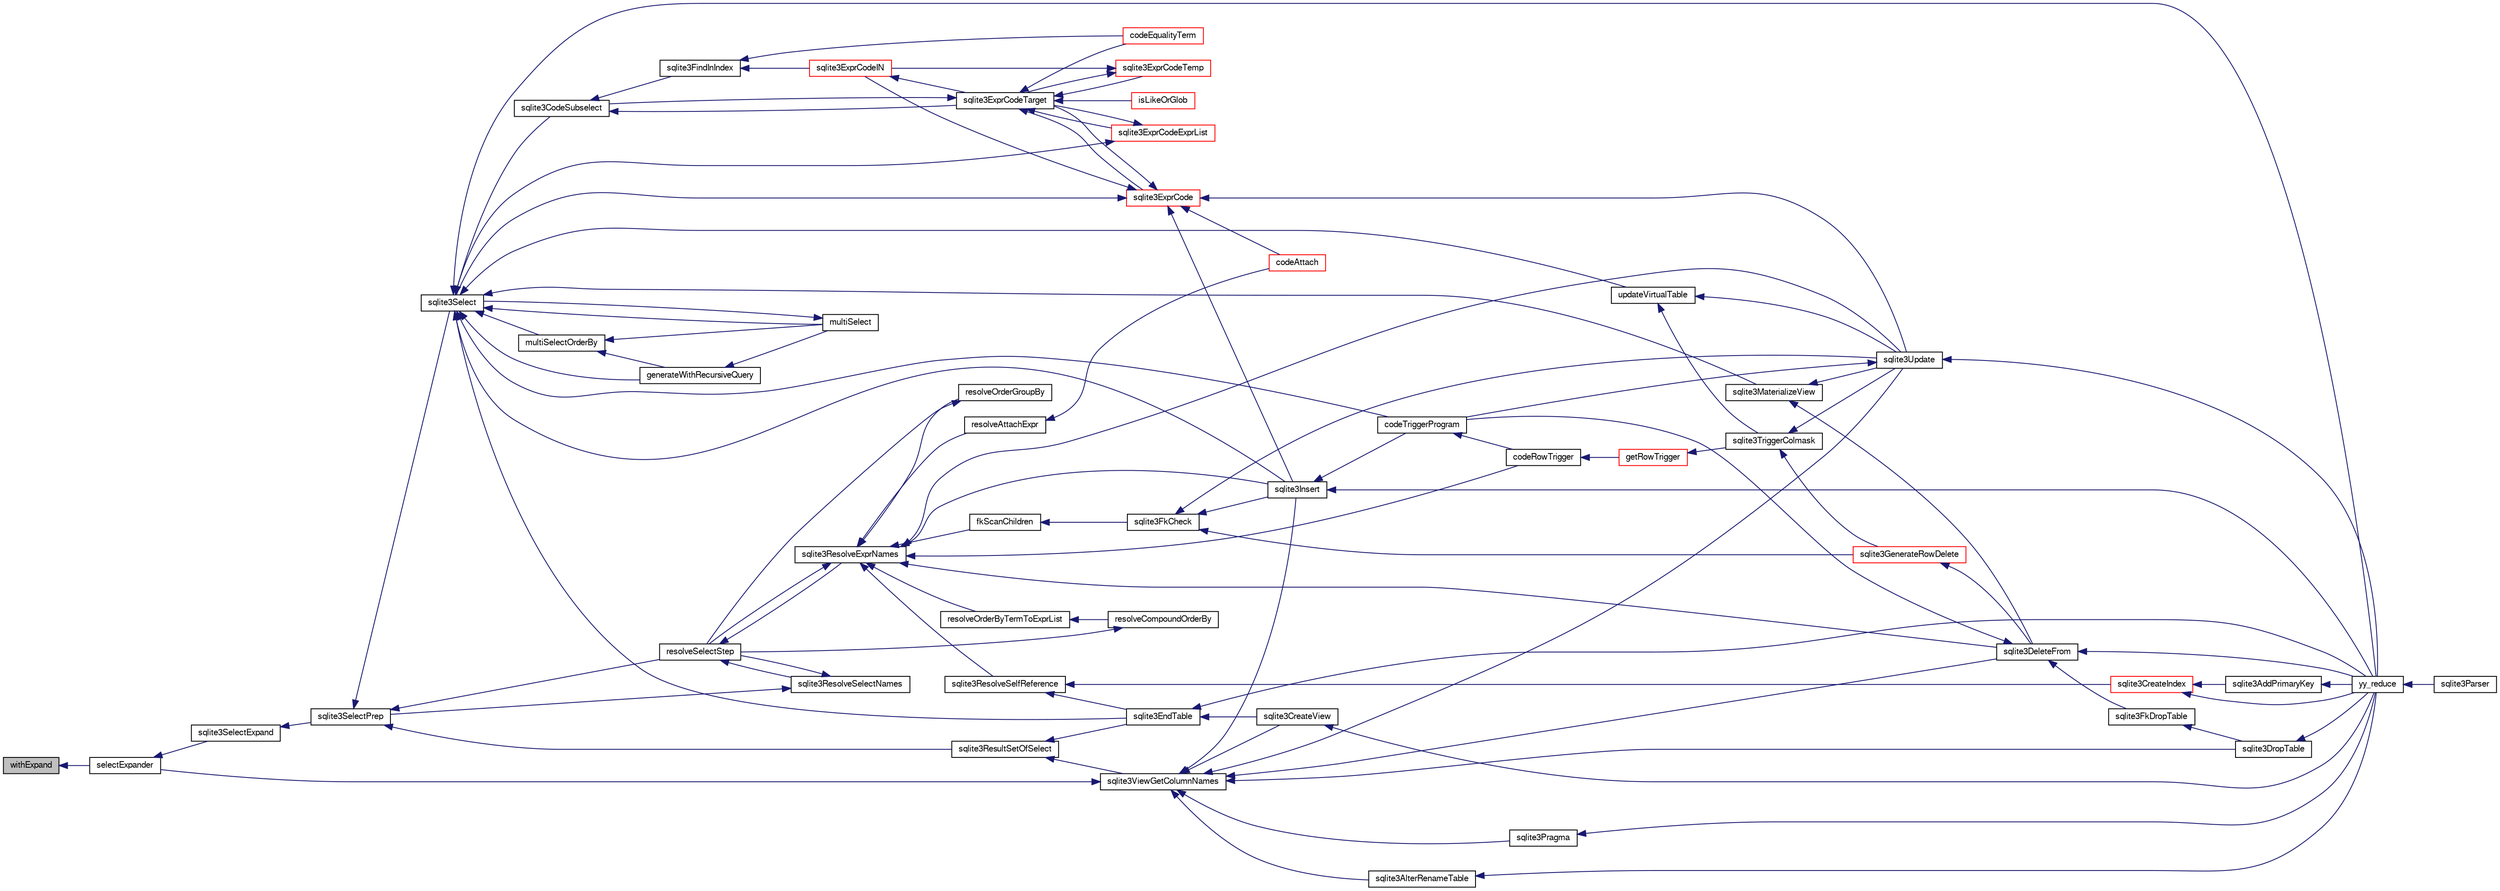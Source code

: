 digraph "withExpand"
{
  edge [fontname="FreeSans",fontsize="10",labelfontname="FreeSans",labelfontsize="10"];
  node [fontname="FreeSans",fontsize="10",shape=record];
  rankdir="LR";
  Node924114 [label="withExpand",height=0.2,width=0.4,color="black", fillcolor="grey75", style="filled", fontcolor="black"];
  Node924114 -> Node924115 [dir="back",color="midnightblue",fontsize="10",style="solid",fontname="FreeSans"];
  Node924115 [label="selectExpander",height=0.2,width=0.4,color="black", fillcolor="white", style="filled",URL="$sqlite3_8c.html#abee977318fbf74531340c6e41b0ca953"];
  Node924115 -> Node924116 [dir="back",color="midnightblue",fontsize="10",style="solid",fontname="FreeSans"];
  Node924116 [label="sqlite3SelectExpand",height=0.2,width=0.4,color="black", fillcolor="white", style="filled",URL="$sqlite3_8c.html#ae55acd1d8219505e629c2148950fa3de"];
  Node924116 -> Node924117 [dir="back",color="midnightblue",fontsize="10",style="solid",fontname="FreeSans"];
  Node924117 [label="sqlite3SelectPrep",height=0.2,width=0.4,color="black", fillcolor="white", style="filled",URL="$sqlite3_8c.html#aa4385bd53c0a43dea72fbc23cc78e1c6"];
  Node924117 -> Node924118 [dir="back",color="midnightblue",fontsize="10",style="solid",fontname="FreeSans"];
  Node924118 [label="resolveSelectStep",height=0.2,width=0.4,color="black", fillcolor="white", style="filled",URL="$sqlite3_8c.html#a0b9015a9e505c63fd104dcbad672c814"];
  Node924118 -> Node924119 [dir="back",color="midnightblue",fontsize="10",style="solid",fontname="FreeSans"];
  Node924119 [label="sqlite3ResolveExprNames",height=0.2,width=0.4,color="black", fillcolor="white", style="filled",URL="$sqlite3_8c.html#a537cf717a3f847807d3a3fd65da636ad"];
  Node924119 -> Node924120 [dir="back",color="midnightblue",fontsize="10",style="solid",fontname="FreeSans"];
  Node924120 [label="resolveOrderByTermToExprList",height=0.2,width=0.4,color="black", fillcolor="white", style="filled",URL="$sqlite3_8c.html#ac7f7eabdc769257622ad90aac3e02fe6"];
  Node924120 -> Node924121 [dir="back",color="midnightblue",fontsize="10",style="solid",fontname="FreeSans"];
  Node924121 [label="resolveCompoundOrderBy",height=0.2,width=0.4,color="black", fillcolor="white", style="filled",URL="$sqlite3_8c.html#a462c5aa49cfd6aad6a92fa60ddefc569"];
  Node924121 -> Node924118 [dir="back",color="midnightblue",fontsize="10",style="solid",fontname="FreeSans"];
  Node924119 -> Node924122 [dir="back",color="midnightblue",fontsize="10",style="solid",fontname="FreeSans"];
  Node924122 [label="resolveOrderGroupBy",height=0.2,width=0.4,color="black", fillcolor="white", style="filled",URL="$sqlite3_8c.html#a4dc8ed6177a5de887eae1010992e3d00"];
  Node924122 -> Node924118 [dir="back",color="midnightblue",fontsize="10",style="solid",fontname="FreeSans"];
  Node924119 -> Node924118 [dir="back",color="midnightblue",fontsize="10",style="solid",fontname="FreeSans"];
  Node924119 -> Node924123 [dir="back",color="midnightblue",fontsize="10",style="solid",fontname="FreeSans"];
  Node924123 [label="sqlite3ResolveSelfReference",height=0.2,width=0.4,color="black", fillcolor="white", style="filled",URL="$sqlite3_8c.html#ab524095a849de78f8728167d19336094"];
  Node924123 -> Node924124 [dir="back",color="midnightblue",fontsize="10",style="solid",fontname="FreeSans"];
  Node924124 [label="sqlite3EndTable",height=0.2,width=0.4,color="black", fillcolor="white", style="filled",URL="$sqlite3_8c.html#a7b5f2c66c0f0b6f819d970ca389768b0"];
  Node924124 -> Node924125 [dir="back",color="midnightblue",fontsize="10",style="solid",fontname="FreeSans"];
  Node924125 [label="sqlite3CreateView",height=0.2,width=0.4,color="black", fillcolor="white", style="filled",URL="$sqlite3_8c.html#a9d85cb00ff71dee5cd9a019503a6982e"];
  Node924125 -> Node924126 [dir="back",color="midnightblue",fontsize="10",style="solid",fontname="FreeSans"];
  Node924126 [label="yy_reduce",height=0.2,width=0.4,color="black", fillcolor="white", style="filled",URL="$sqlite3_8c.html#a7c419a9b25711c666a9a2449ef377f14"];
  Node924126 -> Node924127 [dir="back",color="midnightblue",fontsize="10",style="solid",fontname="FreeSans"];
  Node924127 [label="sqlite3Parser",height=0.2,width=0.4,color="black", fillcolor="white", style="filled",URL="$sqlite3_8c.html#a0327d71a5fabe0b6a343d78a2602e72a"];
  Node924124 -> Node924126 [dir="back",color="midnightblue",fontsize="10",style="solid",fontname="FreeSans"];
  Node924123 -> Node924128 [dir="back",color="midnightblue",fontsize="10",style="solid",fontname="FreeSans"];
  Node924128 [label="sqlite3CreateIndex",height=0.2,width=0.4,color="red", fillcolor="white", style="filled",URL="$sqlite3_8c.html#a8dbe5e590ab6c58a8c45f34f7c81e825"];
  Node924128 -> Node924129 [dir="back",color="midnightblue",fontsize="10",style="solid",fontname="FreeSans"];
  Node924129 [label="sqlite3AddPrimaryKey",height=0.2,width=0.4,color="black", fillcolor="white", style="filled",URL="$sqlite3_8c.html#af2b0672c3379d2a7d927d210ae0ade62"];
  Node924129 -> Node924126 [dir="back",color="midnightblue",fontsize="10",style="solid",fontname="FreeSans"];
  Node924128 -> Node924126 [dir="back",color="midnightblue",fontsize="10",style="solid",fontname="FreeSans"];
  Node924119 -> Node924131 [dir="back",color="midnightblue",fontsize="10",style="solid",fontname="FreeSans"];
  Node924131 [label="resolveAttachExpr",height=0.2,width=0.4,color="black", fillcolor="white", style="filled",URL="$sqlite3_8c.html#a2b0ae2ee3fae38ccc805f582a9ce38f5"];
  Node924131 -> Node924132 [dir="back",color="midnightblue",fontsize="10",style="solid",fontname="FreeSans"];
  Node924132 [label="codeAttach",height=0.2,width=0.4,color="red", fillcolor="white", style="filled",URL="$sqlite3_8c.html#ade4e9e30d828a19c191fdcb098676d5b"];
  Node924119 -> Node924135 [dir="back",color="midnightblue",fontsize="10",style="solid",fontname="FreeSans"];
  Node924135 [label="sqlite3DeleteFrom",height=0.2,width=0.4,color="black", fillcolor="white", style="filled",URL="$sqlite3_8c.html#ab9b4b45349188b49eabb23f94608a091"];
  Node924135 -> Node924136 [dir="back",color="midnightblue",fontsize="10",style="solid",fontname="FreeSans"];
  Node924136 [label="sqlite3FkDropTable",height=0.2,width=0.4,color="black", fillcolor="white", style="filled",URL="$sqlite3_8c.html#a1218c6fc74e89152ceaa4760e82f5ef9"];
  Node924136 -> Node924137 [dir="back",color="midnightblue",fontsize="10",style="solid",fontname="FreeSans"];
  Node924137 [label="sqlite3DropTable",height=0.2,width=0.4,color="black", fillcolor="white", style="filled",URL="$sqlite3_8c.html#a5534f77364b5568783c0e50db3c9defb"];
  Node924137 -> Node924126 [dir="back",color="midnightblue",fontsize="10",style="solid",fontname="FreeSans"];
  Node924135 -> Node924138 [dir="back",color="midnightblue",fontsize="10",style="solid",fontname="FreeSans"];
  Node924138 [label="codeTriggerProgram",height=0.2,width=0.4,color="black", fillcolor="white", style="filled",URL="$sqlite3_8c.html#a120801f59d9281d201d2ff4b2606836e"];
  Node924138 -> Node924139 [dir="back",color="midnightblue",fontsize="10",style="solid",fontname="FreeSans"];
  Node924139 [label="codeRowTrigger",height=0.2,width=0.4,color="black", fillcolor="white", style="filled",URL="$sqlite3_8c.html#a463cea5aaaf388b560b206570a0022fc"];
  Node924139 -> Node924140 [dir="back",color="midnightblue",fontsize="10",style="solid",fontname="FreeSans"];
  Node924140 [label="getRowTrigger",height=0.2,width=0.4,color="red", fillcolor="white", style="filled",URL="$sqlite3_8c.html#a69626ef20b540d1a2b19cf56f3f45689"];
  Node924140 -> Node924148 [dir="back",color="midnightblue",fontsize="10",style="solid",fontname="FreeSans"];
  Node924148 [label="sqlite3TriggerColmask",height=0.2,width=0.4,color="black", fillcolor="white", style="filled",URL="$sqlite3_8c.html#acace8e99e37ae5e84ea03c65e820c540"];
  Node924148 -> Node924143 [dir="back",color="midnightblue",fontsize="10",style="solid",fontname="FreeSans"];
  Node924143 [label="sqlite3GenerateRowDelete",height=0.2,width=0.4,color="red", fillcolor="white", style="filled",URL="$sqlite3_8c.html#a2c76cbf3027fc18fdbb8cb4cd96b77d9"];
  Node924143 -> Node924135 [dir="back",color="midnightblue",fontsize="10",style="solid",fontname="FreeSans"];
  Node924148 -> Node924146 [dir="back",color="midnightblue",fontsize="10",style="solid",fontname="FreeSans"];
  Node924146 [label="sqlite3Update",height=0.2,width=0.4,color="black", fillcolor="white", style="filled",URL="$sqlite3_8c.html#ac5aa67c46e8cc8174566fabe6809fafa"];
  Node924146 -> Node924138 [dir="back",color="midnightblue",fontsize="10",style="solid",fontname="FreeSans"];
  Node924146 -> Node924126 [dir="back",color="midnightblue",fontsize="10",style="solid",fontname="FreeSans"];
  Node924135 -> Node924126 [dir="back",color="midnightblue",fontsize="10",style="solid",fontname="FreeSans"];
  Node924119 -> Node924149 [dir="back",color="midnightblue",fontsize="10",style="solid",fontname="FreeSans"];
  Node924149 [label="fkScanChildren",height=0.2,width=0.4,color="black", fillcolor="white", style="filled",URL="$sqlite3_8c.html#a67c9dcb484336b3155e7a82a037d4691"];
  Node924149 -> Node924150 [dir="back",color="midnightblue",fontsize="10",style="solid",fontname="FreeSans"];
  Node924150 [label="sqlite3FkCheck",height=0.2,width=0.4,color="black", fillcolor="white", style="filled",URL="$sqlite3_8c.html#aa38fb76c7d6f48f19772877a41703b92"];
  Node924150 -> Node924143 [dir="back",color="midnightblue",fontsize="10",style="solid",fontname="FreeSans"];
  Node924150 -> Node924145 [dir="back",color="midnightblue",fontsize="10",style="solid",fontname="FreeSans"];
  Node924145 [label="sqlite3Insert",height=0.2,width=0.4,color="black", fillcolor="white", style="filled",URL="$sqlite3_8c.html#a5b17c9c2000bae6bdff8e6be48d7dc2b"];
  Node924145 -> Node924138 [dir="back",color="midnightblue",fontsize="10",style="solid",fontname="FreeSans"];
  Node924145 -> Node924126 [dir="back",color="midnightblue",fontsize="10",style="solid",fontname="FreeSans"];
  Node924150 -> Node924146 [dir="back",color="midnightblue",fontsize="10",style="solid",fontname="FreeSans"];
  Node924119 -> Node924145 [dir="back",color="midnightblue",fontsize="10",style="solid",fontname="FreeSans"];
  Node924119 -> Node924139 [dir="back",color="midnightblue",fontsize="10",style="solid",fontname="FreeSans"];
  Node924119 -> Node924146 [dir="back",color="midnightblue",fontsize="10",style="solid",fontname="FreeSans"];
  Node924118 -> Node924151 [dir="back",color="midnightblue",fontsize="10",style="solid",fontname="FreeSans"];
  Node924151 [label="sqlite3ResolveSelectNames",height=0.2,width=0.4,color="black", fillcolor="white", style="filled",URL="$sqlite3_8c.html#a0cf10c480643b1ab9eaa02056a400734"];
  Node924151 -> Node924118 [dir="back",color="midnightblue",fontsize="10",style="solid",fontname="FreeSans"];
  Node924151 -> Node924117 [dir="back",color="midnightblue",fontsize="10",style="solid",fontname="FreeSans"];
  Node924117 -> Node924152 [dir="back",color="midnightblue",fontsize="10",style="solid",fontname="FreeSans"];
  Node924152 [label="sqlite3ResultSetOfSelect",height=0.2,width=0.4,color="black", fillcolor="white", style="filled",URL="$sqlite3_8c.html#ade35a86757654a36498d74152aa2fda8"];
  Node924152 -> Node924124 [dir="back",color="midnightblue",fontsize="10",style="solid",fontname="FreeSans"];
  Node924152 -> Node924153 [dir="back",color="midnightblue",fontsize="10",style="solid",fontname="FreeSans"];
  Node924153 [label="sqlite3ViewGetColumnNames",height=0.2,width=0.4,color="black", fillcolor="white", style="filled",URL="$sqlite3_8c.html#aebc7cd8d9e2bd174ae0a60363d3f6ce8"];
  Node924153 -> Node924154 [dir="back",color="midnightblue",fontsize="10",style="solid",fontname="FreeSans"];
  Node924154 [label="sqlite3AlterRenameTable",height=0.2,width=0.4,color="black", fillcolor="white", style="filled",URL="$sqlite3_8c.html#aa5cfdb507ff74e559f2efb0318c96d2c"];
  Node924154 -> Node924126 [dir="back",color="midnightblue",fontsize="10",style="solid",fontname="FreeSans"];
  Node924153 -> Node924125 [dir="back",color="midnightblue",fontsize="10",style="solid",fontname="FreeSans"];
  Node924153 -> Node924137 [dir="back",color="midnightblue",fontsize="10",style="solid",fontname="FreeSans"];
  Node924153 -> Node924135 [dir="back",color="midnightblue",fontsize="10",style="solid",fontname="FreeSans"];
  Node924153 -> Node924145 [dir="back",color="midnightblue",fontsize="10",style="solid",fontname="FreeSans"];
  Node924153 -> Node924155 [dir="back",color="midnightblue",fontsize="10",style="solid",fontname="FreeSans"];
  Node924155 [label="sqlite3Pragma",height=0.2,width=0.4,color="black", fillcolor="white", style="filled",URL="$sqlite3_8c.html#a111391370f58f8e6a6eca51fd34d62ed"];
  Node924155 -> Node924126 [dir="back",color="midnightblue",fontsize="10",style="solid",fontname="FreeSans"];
  Node924153 -> Node924115 [dir="back",color="midnightblue",fontsize="10",style="solid",fontname="FreeSans"];
  Node924153 -> Node924146 [dir="back",color="midnightblue",fontsize="10",style="solid",fontname="FreeSans"];
  Node924117 -> Node924156 [dir="back",color="midnightblue",fontsize="10",style="solid",fontname="FreeSans"];
  Node924156 [label="sqlite3Select",height=0.2,width=0.4,color="black", fillcolor="white", style="filled",URL="$sqlite3_8c.html#a2465ee8c956209ba4b272477b7c21a45"];
  Node924156 -> Node924157 [dir="back",color="midnightblue",fontsize="10",style="solid",fontname="FreeSans"];
  Node924157 [label="sqlite3CodeSubselect",height=0.2,width=0.4,color="black", fillcolor="white", style="filled",URL="$sqlite3_8c.html#aa69b46d2204a1d1b110107a1be12ee0c"];
  Node924157 -> Node924158 [dir="back",color="midnightblue",fontsize="10",style="solid",fontname="FreeSans"];
  Node924158 [label="sqlite3FindInIndex",height=0.2,width=0.4,color="black", fillcolor="white", style="filled",URL="$sqlite3_8c.html#af7d8c56ab0231f44bb5f87b3fafeffb2"];
  Node924158 -> Node924159 [dir="back",color="midnightblue",fontsize="10",style="solid",fontname="FreeSans"];
  Node924159 [label="sqlite3ExprCodeIN",height=0.2,width=0.4,color="red", fillcolor="white", style="filled",URL="$sqlite3_8c.html#ad9cf4f5b5ffb90c24a4a0900c8626193"];
  Node924159 -> Node924160 [dir="back",color="midnightblue",fontsize="10",style="solid",fontname="FreeSans"];
  Node924160 [label="sqlite3ExprCodeTarget",height=0.2,width=0.4,color="black", fillcolor="white", style="filled",URL="$sqlite3_8c.html#a4f308397a0a3ed299ed31aaa1ae2a293"];
  Node924160 -> Node924157 [dir="back",color="midnightblue",fontsize="10",style="solid",fontname="FreeSans"];
  Node924160 -> Node924161 [dir="back",color="midnightblue",fontsize="10",style="solid",fontname="FreeSans"];
  Node924161 [label="sqlite3ExprCodeTemp",height=0.2,width=0.4,color="red", fillcolor="white", style="filled",URL="$sqlite3_8c.html#a3bc5c1ccb3c5851847e2aeb4a84ae1fc"];
  Node924161 -> Node924159 [dir="back",color="midnightblue",fontsize="10",style="solid",fontname="FreeSans"];
  Node924161 -> Node924160 [dir="back",color="midnightblue",fontsize="10",style="solid",fontname="FreeSans"];
  Node924160 -> Node924174 [dir="back",color="midnightblue",fontsize="10",style="solid",fontname="FreeSans"];
  Node924174 [label="sqlite3ExprCode",height=0.2,width=0.4,color="red", fillcolor="white", style="filled",URL="$sqlite3_8c.html#a75f270fb0b111b86924cca4ea507b417"];
  Node924174 -> Node924159 [dir="back",color="midnightblue",fontsize="10",style="solid",fontname="FreeSans"];
  Node924174 -> Node924160 [dir="back",color="midnightblue",fontsize="10",style="solid",fontname="FreeSans"];
  Node924174 -> Node924132 [dir="back",color="midnightblue",fontsize="10",style="solid",fontname="FreeSans"];
  Node924174 -> Node924145 [dir="back",color="midnightblue",fontsize="10",style="solid",fontname="FreeSans"];
  Node924174 -> Node924156 [dir="back",color="midnightblue",fontsize="10",style="solid",fontname="FreeSans"];
  Node924174 -> Node924146 [dir="back",color="midnightblue",fontsize="10",style="solid",fontname="FreeSans"];
  Node924160 -> Node924183 [dir="back",color="midnightblue",fontsize="10",style="solid",fontname="FreeSans"];
  Node924183 [label="sqlite3ExprCodeExprList",height=0.2,width=0.4,color="red", fillcolor="white", style="filled",URL="$sqlite3_8c.html#a05b2b3dc3de7565de24eb3a2ff4e9566"];
  Node924183 -> Node924160 [dir="back",color="midnightblue",fontsize="10",style="solid",fontname="FreeSans"];
  Node924183 -> Node924156 [dir="back",color="midnightblue",fontsize="10",style="solid",fontname="FreeSans"];
  Node924160 -> Node924186 [dir="back",color="midnightblue",fontsize="10",style="solid",fontname="FreeSans"];
  Node924186 [label="isLikeOrGlob",height=0.2,width=0.4,color="red", fillcolor="white", style="filled",URL="$sqlite3_8c.html#a6c38e495198bf8976f68d1a6ebd74a50"];
  Node924160 -> Node924195 [dir="back",color="midnightblue",fontsize="10",style="solid",fontname="FreeSans"];
  Node924195 [label="codeEqualityTerm",height=0.2,width=0.4,color="red", fillcolor="white", style="filled",URL="$sqlite3_8c.html#ad88a57073f031452c9843e97f15acc47"];
  Node924158 -> Node924195 [dir="back",color="midnightblue",fontsize="10",style="solid",fontname="FreeSans"];
  Node924157 -> Node924160 [dir="back",color="midnightblue",fontsize="10",style="solid",fontname="FreeSans"];
  Node924156 -> Node924124 [dir="back",color="midnightblue",fontsize="10",style="solid",fontname="FreeSans"];
  Node924156 -> Node924197 [dir="back",color="midnightblue",fontsize="10",style="solid",fontname="FreeSans"];
  Node924197 [label="sqlite3MaterializeView",height=0.2,width=0.4,color="black", fillcolor="white", style="filled",URL="$sqlite3_8c.html#a4557984b0b75f998fb0c3f231c9b1def"];
  Node924197 -> Node924135 [dir="back",color="midnightblue",fontsize="10",style="solid",fontname="FreeSans"];
  Node924197 -> Node924146 [dir="back",color="midnightblue",fontsize="10",style="solid",fontname="FreeSans"];
  Node924156 -> Node924145 [dir="back",color="midnightblue",fontsize="10",style="solid",fontname="FreeSans"];
  Node924156 -> Node924179 [dir="back",color="midnightblue",fontsize="10",style="solid",fontname="FreeSans"];
  Node924179 [label="generateWithRecursiveQuery",height=0.2,width=0.4,color="black", fillcolor="white", style="filled",URL="$sqlite3_8c.html#ade2c3663fa9c3b9676507984b9483942"];
  Node924179 -> Node924180 [dir="back",color="midnightblue",fontsize="10",style="solid",fontname="FreeSans"];
  Node924180 [label="multiSelect",height=0.2,width=0.4,color="black", fillcolor="white", style="filled",URL="$sqlite3_8c.html#a6456c61f3d9b2389738753cedfa24fa7"];
  Node924180 -> Node924156 [dir="back",color="midnightblue",fontsize="10",style="solid",fontname="FreeSans"];
  Node924156 -> Node924180 [dir="back",color="midnightblue",fontsize="10",style="solid",fontname="FreeSans"];
  Node924156 -> Node924181 [dir="back",color="midnightblue",fontsize="10",style="solid",fontname="FreeSans"];
  Node924181 [label="multiSelectOrderBy",height=0.2,width=0.4,color="black", fillcolor="white", style="filled",URL="$sqlite3_8c.html#afcdb8488c6f4dfdadaf9f04bca35b808"];
  Node924181 -> Node924179 [dir="back",color="midnightblue",fontsize="10",style="solid",fontname="FreeSans"];
  Node924181 -> Node924180 [dir="back",color="midnightblue",fontsize="10",style="solid",fontname="FreeSans"];
  Node924156 -> Node924138 [dir="back",color="midnightblue",fontsize="10",style="solid",fontname="FreeSans"];
  Node924156 -> Node924198 [dir="back",color="midnightblue",fontsize="10",style="solid",fontname="FreeSans"];
  Node924198 [label="updateVirtualTable",height=0.2,width=0.4,color="black", fillcolor="white", style="filled",URL="$sqlite3_8c.html#a740220531db9293c39a2cdd7da3f74e1"];
  Node924198 -> Node924148 [dir="back",color="midnightblue",fontsize="10",style="solid",fontname="FreeSans"];
  Node924198 -> Node924146 [dir="back",color="midnightblue",fontsize="10",style="solid",fontname="FreeSans"];
  Node924156 -> Node924126 [dir="back",color="midnightblue",fontsize="10",style="solid",fontname="FreeSans"];
}

